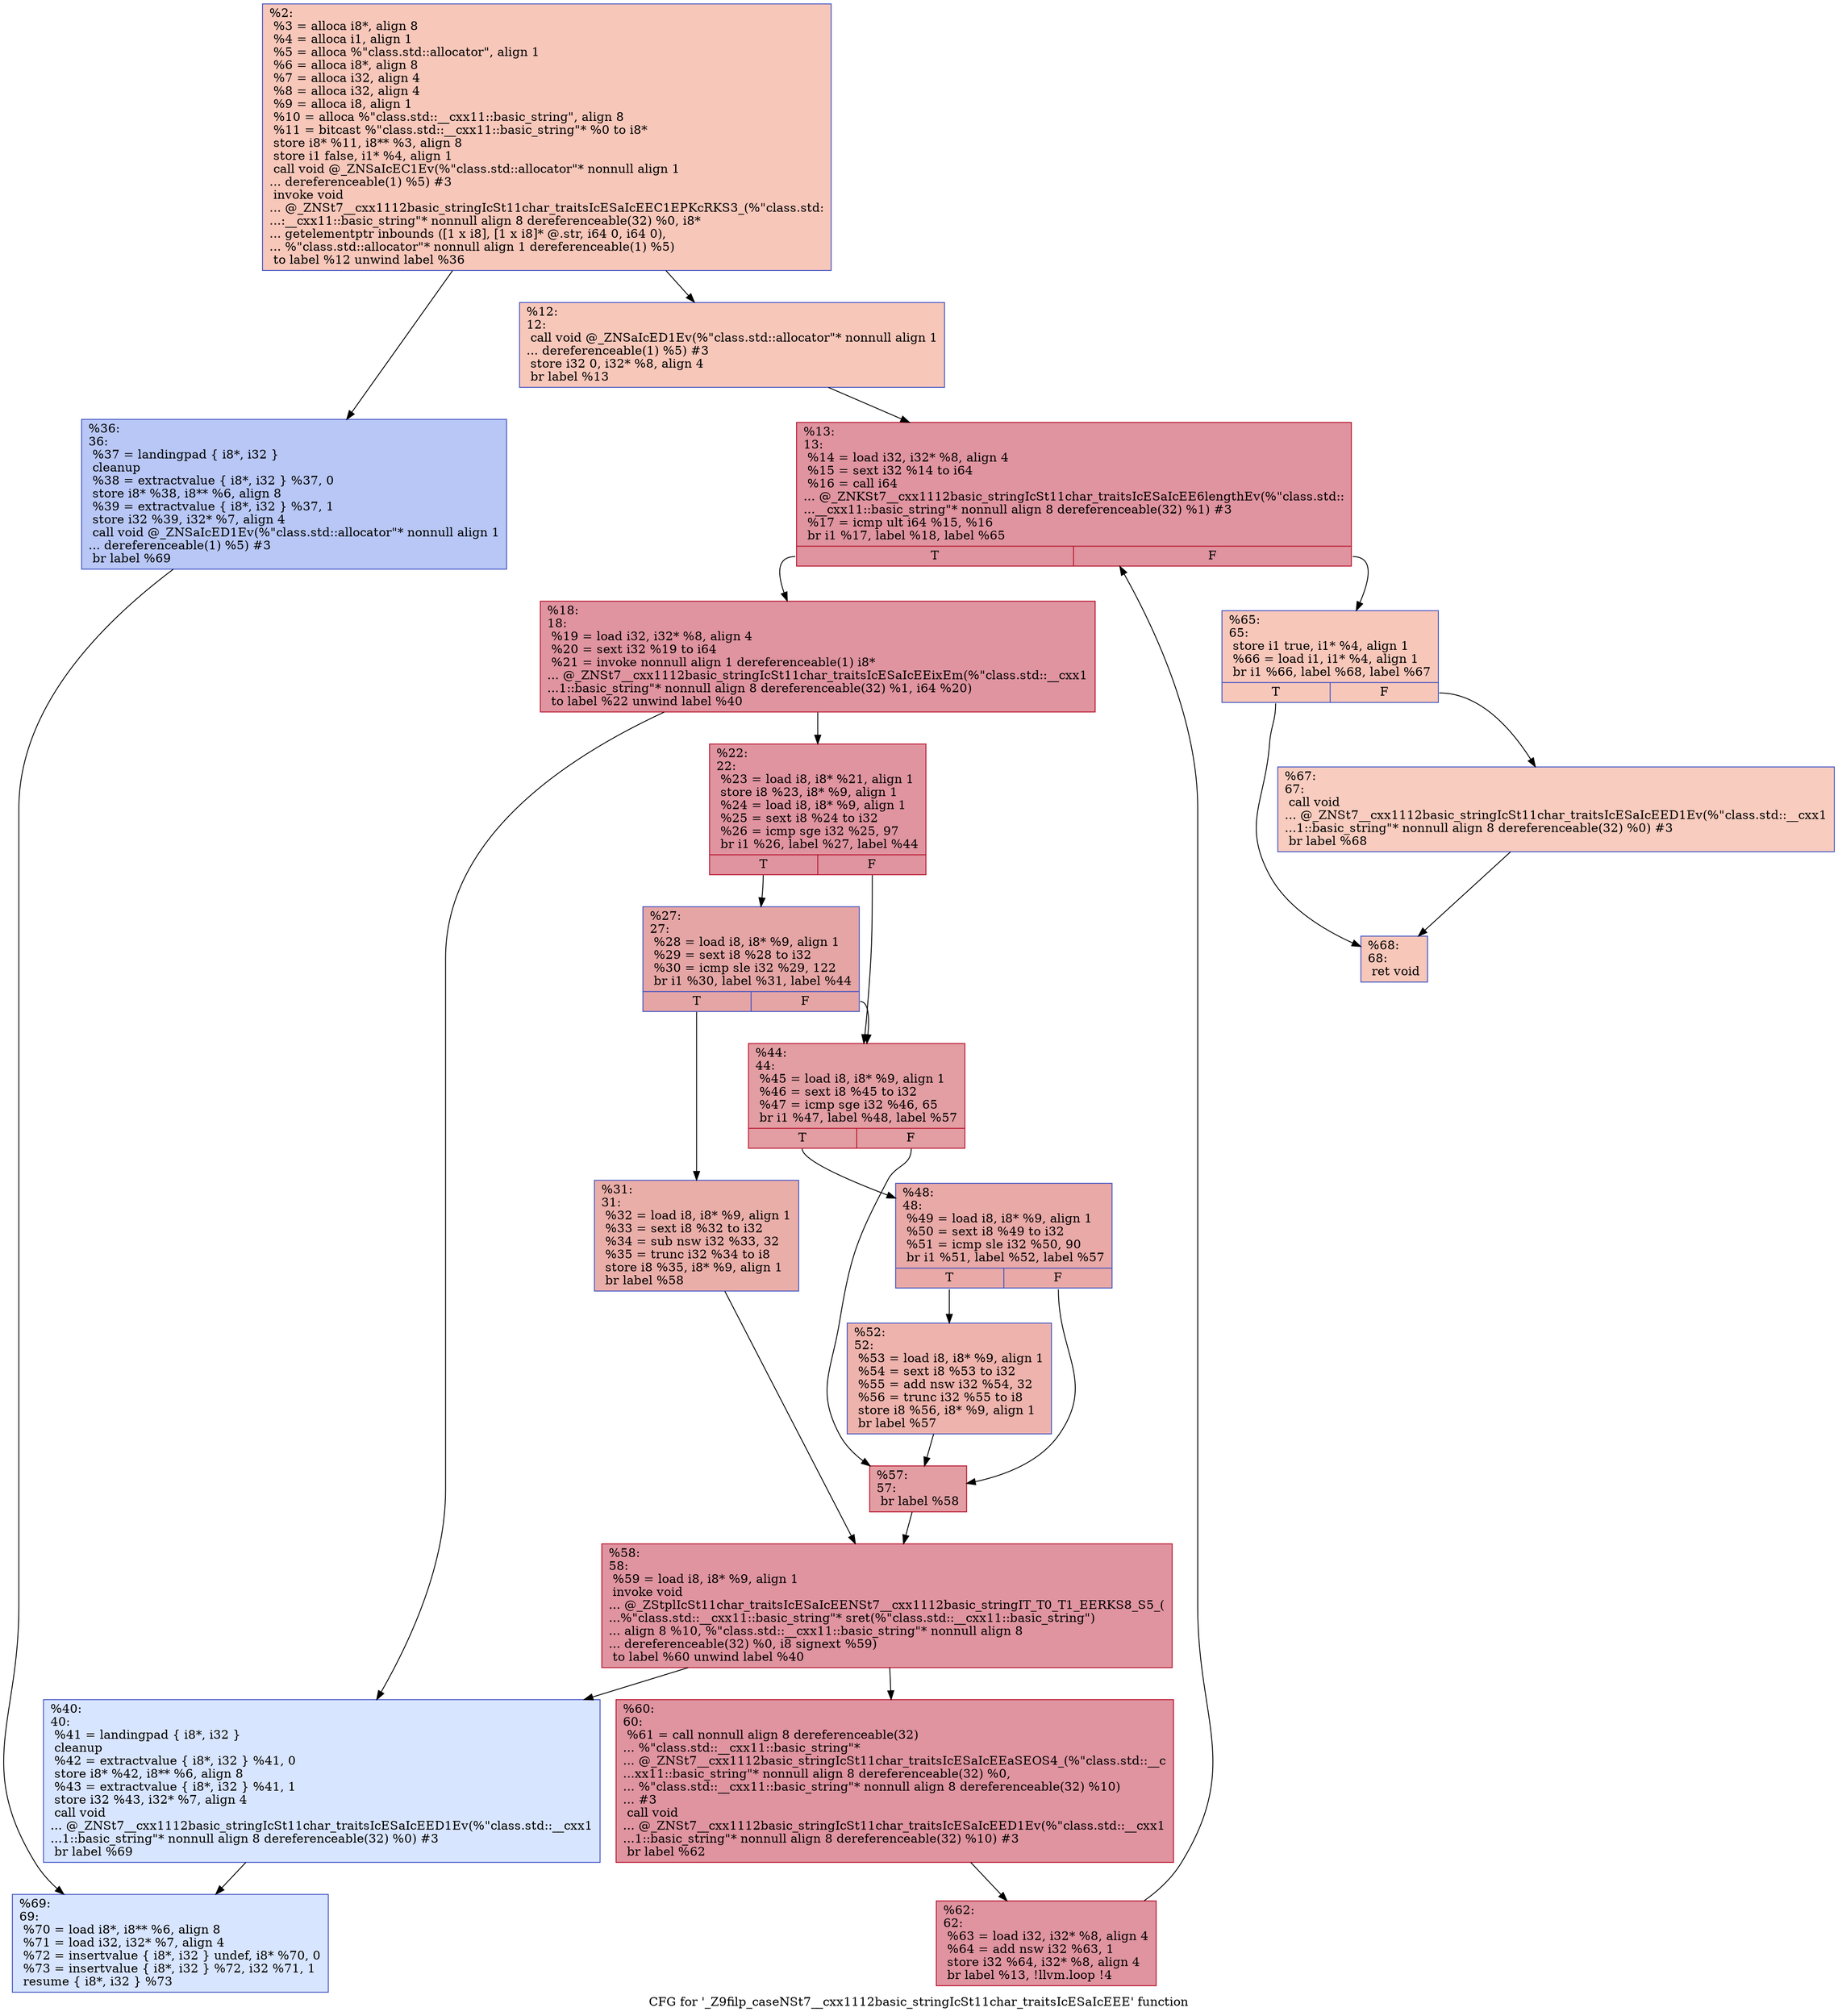 digraph "CFG for '_Z9filp_caseNSt7__cxx1112basic_stringIcSt11char_traitsIcESaIcEEE' function" {
	label="CFG for '_Z9filp_caseNSt7__cxx1112basic_stringIcSt11char_traitsIcESaIcEEE' function";

	Node0x55fd1af7bd40 [shape=record,color="#3d50c3ff", style=filled, fillcolor="#ec7f6370",label="{%2:\l  %3 = alloca i8*, align 8\l  %4 = alloca i1, align 1\l  %5 = alloca %\"class.std::allocator\", align 1\l  %6 = alloca i8*, align 8\l  %7 = alloca i32, align 4\l  %8 = alloca i32, align 4\l  %9 = alloca i8, align 1\l  %10 = alloca %\"class.std::__cxx11::basic_string\", align 8\l  %11 = bitcast %\"class.std::__cxx11::basic_string\"* %0 to i8*\l  store i8* %11, i8** %3, align 8\l  store i1 false, i1* %4, align 1\l  call void @_ZNSaIcEC1Ev(%\"class.std::allocator\"* nonnull align 1\l... dereferenceable(1) %5) #3\l  invoke void\l... @_ZNSt7__cxx1112basic_stringIcSt11char_traitsIcESaIcEEC1EPKcRKS3_(%\"class.std:\l...:__cxx11::basic_string\"* nonnull align 8 dereferenceable(32) %0, i8*\l... getelementptr inbounds ([1 x i8], [1 x i8]* @.str, i64 0, i64 0),\l... %\"class.std::allocator\"* nonnull align 1 dereferenceable(1) %5)\l          to label %12 unwind label %36\l}"];
	Node0x55fd1af7bd40 -> Node0x55fd1af7d760;
	Node0x55fd1af7bd40 -> Node0x55fd1af7d7b0;
	Node0x55fd1af7d760 [shape=record,color="#3d50c3ff", style=filled, fillcolor="#ec7f6370",label="{%12:\l12:                                               \l  call void @_ZNSaIcED1Ev(%\"class.std::allocator\"* nonnull align 1\l... dereferenceable(1) %5) #3\l  store i32 0, i32* %8, align 4\l  br label %13\l}"];
	Node0x55fd1af7d760 -> Node0x55fd1af7ddc0;
	Node0x55fd1af7ddc0 [shape=record,color="#b70d28ff", style=filled, fillcolor="#b70d2870",label="{%13:\l13:                                               \l  %14 = load i32, i32* %8, align 4\l  %15 = sext i32 %14 to i64\l  %16 = call i64\l... @_ZNKSt7__cxx1112basic_stringIcSt11char_traitsIcESaIcEE6lengthEv(%\"class.std::\l...__cxx11::basic_string\"* nonnull align 8 dereferenceable(32) %1) #3\l  %17 = icmp ult i64 %15, %16\l  br i1 %17, label %18, label %65\l|{<s0>T|<s1>F}}"];
	Node0x55fd1af7ddc0:s0 -> Node0x55fd1af7df60;
	Node0x55fd1af7ddc0:s1 -> Node0x55fd1af7e230;
	Node0x55fd1af7df60 [shape=record,color="#b70d28ff", style=filled, fillcolor="#b70d2870",label="{%18:\l18:                                               \l  %19 = load i32, i32* %8, align 4\l  %20 = sext i32 %19 to i64\l  %21 = invoke nonnull align 1 dereferenceable(1) i8*\l... @_ZNSt7__cxx1112basic_stringIcSt11char_traitsIcESaIcEEixEm(%\"class.std::__cxx1\l...1::basic_string\"* nonnull align 8 dereferenceable(32) %1, i64 %20)\l          to label %22 unwind label %40\l}"];
	Node0x55fd1af7df60 -> Node0x55fd1af7e4a0;
	Node0x55fd1af7df60 -> Node0x55fd1af7e4f0;
	Node0x55fd1af7e4a0 [shape=record,color="#b70d28ff", style=filled, fillcolor="#b70d2870",label="{%22:\l22:                                               \l  %23 = load i8, i8* %21, align 1\l  store i8 %23, i8* %9, align 1\l  %24 = load i8, i8* %9, align 1\l  %25 = sext i8 %24 to i32\l  %26 = icmp sge i32 %25, 97\l  br i1 %26, label %27, label %44\l|{<s0>T|<s1>F}}"];
	Node0x55fd1af7e4a0:s0 -> Node0x55fd1af7e450;
	Node0x55fd1af7e4a0:s1 -> Node0x55fd1af7eb00;
	Node0x55fd1af7e450 [shape=record,color="#3d50c3ff", style=filled, fillcolor="#c5333470",label="{%27:\l27:                                               \l  %28 = load i8, i8* %9, align 1\l  %29 = sext i8 %28 to i32\l  %30 = icmp sle i32 %29, 122\l  br i1 %30, label %31, label %44\l|{<s0>T|<s1>F}}"];
	Node0x55fd1af7e450:s0 -> Node0x55fd1af7ede0;
	Node0x55fd1af7e450:s1 -> Node0x55fd1af7eb00;
	Node0x55fd1af7ede0 [shape=record,color="#3d50c3ff", style=filled, fillcolor="#d0473d70",label="{%31:\l31:                                               \l  %32 = load i8, i8* %9, align 1\l  %33 = sext i8 %32 to i32\l  %34 = sub nsw i32 %33, 32\l  %35 = trunc i32 %34 to i8\l  store i8 %35, i8* %9, align 1\l  br label %58\l}"];
	Node0x55fd1af7ede0 -> Node0x55fd1af7f390;
	Node0x55fd1af7d7b0 [shape=record,color="#3d50c3ff", style=filled, fillcolor="#5f7fe870",label="{%36:\l36:                                               \l  %37 = landingpad \{ i8*, i32 \}\l          cleanup\l  %38 = extractvalue \{ i8*, i32 \} %37, 0\l  store i8* %38, i8** %6, align 8\l  %39 = extractvalue \{ i8*, i32 \} %37, 1\l  store i32 %39, i32* %7, align 4\l  call void @_ZNSaIcED1Ev(%\"class.std::allocator\"* nonnull align 1\l... dereferenceable(1) %5) #3\l  br label %69\l}"];
	Node0x55fd1af7d7b0 -> Node0x55fd1af7fa00;
	Node0x55fd1af7e4f0 [shape=record,color="#3d50c3ff", style=filled, fillcolor="#a7c5fe70",label="{%40:\l40:                                               \l  %41 = landingpad \{ i8*, i32 \}\l          cleanup\l  %42 = extractvalue \{ i8*, i32 \} %41, 0\l  store i8* %42, i8** %6, align 8\l  %43 = extractvalue \{ i8*, i32 \} %41, 1\l  store i32 %43, i32* %7, align 4\l  call void\l... @_ZNSt7__cxx1112basic_stringIcSt11char_traitsIcESaIcEED1Ev(%\"class.std::__cxx1\l...1::basic_string\"* nonnull align 8 dereferenceable(32) %0) #3\l  br label %69\l}"];
	Node0x55fd1af7e4f0 -> Node0x55fd1af7fa00;
	Node0x55fd1af7eb00 [shape=record,color="#b70d28ff", style=filled, fillcolor="#be242e70",label="{%44:\l44:                                               \l  %45 = load i8, i8* %9, align 1\l  %46 = sext i8 %45 to i32\l  %47 = icmp sge i32 %46, 65\l  br i1 %47, label %48, label %57\l|{<s0>T|<s1>F}}"];
	Node0x55fd1af7eb00:s0 -> Node0x55fd1af7fd50;
	Node0x55fd1af7eb00:s1 -> Node0x55fd1af80250;
	Node0x55fd1af7fd50 [shape=record,color="#3d50c3ff", style=filled, fillcolor="#ca3b3770",label="{%48:\l48:                                               \l  %49 = load i8, i8* %9, align 1\l  %50 = sext i8 %49 to i32\l  %51 = icmp sle i32 %50, 90\l  br i1 %51, label %52, label %57\l|{<s0>T|<s1>F}}"];
	Node0x55fd1af7fd50:s0 -> Node0x55fd1af804f0;
	Node0x55fd1af7fd50:s1 -> Node0x55fd1af80250;
	Node0x55fd1af804f0 [shape=record,color="#3d50c3ff", style=filled, fillcolor="#d6524470",label="{%52:\l52:                                               \l  %53 = load i8, i8* %9, align 1\l  %54 = sext i8 %53 to i32\l  %55 = add nsw i32 %54, 32\l  %56 = trunc i32 %55 to i8\l  store i8 %56, i8* %9, align 1\l  br label %57\l}"];
	Node0x55fd1af804f0 -> Node0x55fd1af80250;
	Node0x55fd1af80250 [shape=record,color="#b70d28ff", style=filled, fillcolor="#be242e70",label="{%57:\l57:                                               \l  br label %58\l}"];
	Node0x55fd1af80250 -> Node0x55fd1af7f390;
	Node0x55fd1af7f390 [shape=record,color="#b70d28ff", style=filled, fillcolor="#b70d2870",label="{%58:\l58:                                               \l  %59 = load i8, i8* %9, align 1\l  invoke void\l... @_ZStplIcSt11char_traitsIcESaIcEENSt7__cxx1112basic_stringIT_T0_T1_EERKS8_S5_(\l...%\"class.std::__cxx11::basic_string\"* sret(%\"class.std::__cxx11::basic_string\")\l... align 8 %10, %\"class.std::__cxx11::basic_string\"* nonnull align 8\l... dereferenceable(32) %0, i8 signext %59)\l          to label %60 unwind label %40\l}"];
	Node0x55fd1af7f390 -> Node0x55fd1af80a60;
	Node0x55fd1af7f390 -> Node0x55fd1af7e4f0;
	Node0x55fd1af80a60 [shape=record,color="#b70d28ff", style=filled, fillcolor="#b70d2870",label="{%60:\l60:                                               \l  %61 = call nonnull align 8 dereferenceable(32)\l... %\"class.std::__cxx11::basic_string\"*\l... @_ZNSt7__cxx1112basic_stringIcSt11char_traitsIcESaIcEEaSEOS4_(%\"class.std::__c\l...xx11::basic_string\"* nonnull align 8 dereferenceable(32) %0,\l... %\"class.std::__cxx11::basic_string\"* nonnull align 8 dereferenceable(32) %10)\l... #3\l  call void\l... @_ZNSt7__cxx1112basic_stringIcSt11char_traitsIcESaIcEED1Ev(%\"class.std::__cxx1\l...1::basic_string\"* nonnull align 8 dereferenceable(32) %10) #3\l  br label %62\l}"];
	Node0x55fd1af80a60 -> Node0x55fd1af80dc0;
	Node0x55fd1af80dc0 [shape=record,color="#b70d28ff", style=filled, fillcolor="#b70d2870",label="{%62:\l62:                                               \l  %63 = load i32, i32* %8, align 4\l  %64 = add nsw i32 %63, 1\l  store i32 %64, i32* %8, align 4\l  br label %13, !llvm.loop !4\l}"];
	Node0x55fd1af80dc0 -> Node0x55fd1af7ddc0;
	Node0x55fd1af7e230 [shape=record,color="#3d50c3ff", style=filled, fillcolor="#ec7f6370",label="{%65:\l65:                                               \l  store i1 true, i1* %4, align 1\l  %66 = load i1, i1* %4, align 1\l  br i1 %66, label %68, label %67\l|{<s0>T|<s1>F}}"];
	Node0x55fd1af7e230:s0 -> Node0x55fd1af82380;
	Node0x55fd1af7e230:s1 -> Node0x55fd1af823d0;
	Node0x55fd1af823d0 [shape=record,color="#3d50c3ff", style=filled, fillcolor="#f08b6e70",label="{%67:\l67:                                               \l  call void\l... @_ZNSt7__cxx1112basic_stringIcSt11char_traitsIcESaIcEED1Ev(%\"class.std::__cxx1\l...1::basic_string\"* nonnull align 8 dereferenceable(32) %0) #3\l  br label %68\l}"];
	Node0x55fd1af823d0 -> Node0x55fd1af82380;
	Node0x55fd1af82380 [shape=record,color="#3d50c3ff", style=filled, fillcolor="#ec7f6370",label="{%68:\l68:                                               \l  ret void\l}"];
	Node0x55fd1af7fa00 [shape=record,color="#3d50c3ff", style=filled, fillcolor="#a7c5fe70",label="{%69:\l69:                                               \l  %70 = load i8*, i8** %6, align 8\l  %71 = load i32, i32* %7, align 4\l  %72 = insertvalue \{ i8*, i32 \} undef, i8* %70, 0\l  %73 = insertvalue \{ i8*, i32 \} %72, i32 %71, 1\l  resume \{ i8*, i32 \} %73\l}"];
}

